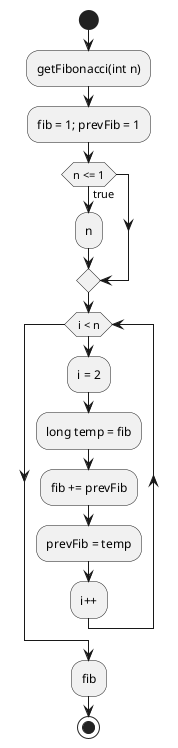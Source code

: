 @startuml
'https://plantuml.com/activity-diagram-beta

start
:getFibonacci(int n);
:fib = 1; prevFib = 1;


if (n <= 1) then (true)
  :n;
   endif

while (i < n)
    :i = 2;
    :long temp = fib;
    :fib += prevFib;
    :prevFib = temp;
    :i++;
endwhile

:fib;

stop

@enduml
